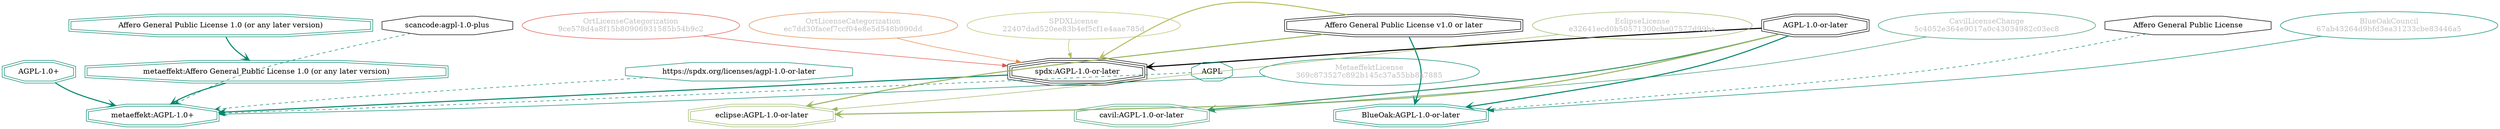 strict digraph {
    node [shape=box];
    graph [splines=curved];
    74 [label="SPDXLicense\n22407dad520ee83b4ef5cf1e4aae785d"
       ,fontcolor=gray
       ,color="#b8bf62"
       ,fillcolor="beige;1"
       ,shape=ellipse];
    75 [label="spdx:AGPL-1.0-or-later"
       ,shape=tripleoctagon];
    76 [label="AGPL-1.0-or-later"
       ,shape=doubleoctagon];
    77 [label="Affero General Public License v1.0 or later"
       ,shape=doubleoctagon];
    9328 [label="Affero General Public License"
         ,shape=octagon];
    9331 [label="BlueOakCouncil\n67ab43264d9bfd3ea31233cbe83446a5"
         ,fontcolor=gray
         ,color="#00876c"
         ,fillcolor="beige;1"
         ,shape=ellipse];
    9332 [label="BlueOak:AGPL-1.0-or-later"
         ,color="#00876c"
         ,shape=doubleoctagon];
    11559 [label="scancode:agpl-1.0-plus"
          ,shape=octagon];
    28576 [label="OrtLicenseCategorization\n9ce578d4a8f15b80906931585b54b9c2"
          ,fontcolor=gray
          ,color="#dc574a"
          ,fillcolor="beige;1"
          ,shape=ellipse];
    35442 [label="OrtLicenseCategorization\nec7dd30facef7ccf04e8e5d548b090dd"
          ,fontcolor=gray
          ,color="#e18745"
          ,fillcolor="beige;1"
          ,shape=ellipse];
    36433 [label="CavilLicenseChange\n5c4052e364e9017a0c43034982c03ec8"
          ,fontcolor=gray
          ,color="#379469"
          ,fillcolor="beige;1"
          ,shape=ellipse];
    36434 [label="cavil:AGPL-1.0-or-later"
          ,color="#379469"
          ,shape=doubleoctagon];
    38985 [label=AGPL
          ,color="#00876c"
          ,shape=octagon];
    38986 [label="MetaeffektLicense\n369c873527c892b145c37a55bb8a7885"
          ,fontcolor=gray
          ,color="#00876c"
          ,fillcolor="beige;1"
          ,shape=ellipse];
    38987 [label="metaeffekt:AGPL-1.0+"
          ,color="#00876c"
          ,shape=doubleoctagon];
    38988 [label="AGPL-1.0+"
          ,color="#00876c"
          ,shape=doubleoctagon];
    38989 [label="metaeffekt:Affero General Public License 1.0 (or any later version)"
          ,color="#00876c"
          ,shape=doubleoctagon];
    38990 [label="Affero General Public License 1.0 (or any later version)"
          ,color="#00876c"
          ,shape=doubleoctagon];
    38991 [label="https://spdx.org/licenses/agpl-1.0-or-later"
          ,color="#00876c"
          ,shape=octagon];
    54448 [label="EclipseLicense\ne32641ecd0b50571300cbe07577d99ba"
          ,fontcolor=gray
          ,color="#98b561"
          ,fillcolor="beige;1"
          ,shape=ellipse];
    54449 [label="eclipse:AGPL-1.0-or-later"
          ,color="#98b561"
          ,shape=doubleoctagon];
    74 -> 75 [weight=0.5
             ,color="#b8bf62"];
    75 -> 38987 [style=bold
                ,arrowhead=vee
                ,weight=0.7
                ,color="#00876c"];
    76 -> 75 [style=bold
             ,arrowhead=vee
             ,weight=0.7];
    76 -> 9332 [style=bold
               ,arrowhead=vee
               ,weight=0.7
               ,color="#00876c"];
    76 -> 36434 [style=bold
                ,arrowhead=vee
                ,weight=0.7
                ,color="#379469"];
    76 -> 36434 [style=bold
                ,arrowhead=vee
                ,weight=0.7
                ,color="#379469"];
    76 -> 54449 [style=bold
                ,arrowhead=vee
                ,weight=0.7
                ,color="#98b561"];
    77 -> 75 [style=bold
             ,arrowhead=vee
             ,weight=0.7
             ,color="#b8bf62"];
    77 -> 9332 [style=bold
               ,arrowhead=vee
               ,weight=0.7
               ,color="#00876c"];
    77 -> 54449 [style=bold
                ,arrowhead=vee
                ,weight=0.7
                ,color="#98b561"];
    9328 -> 9332 [style=dashed
                 ,arrowhead=vee
                 ,weight=0.5
                 ,color="#00876c"];
    9331 -> 9332 [weight=0.5
                 ,color="#00876c"];
    11559 -> 38987 [style=dashed
                   ,arrowhead=vee
                   ,weight=0.5
                   ,color="#00876c"];
    28576 -> 75 [weight=0.5
                ,color="#dc574a"];
    35442 -> 75 [weight=0.5
                ,color="#e18745"];
    36433 -> 36434 [weight=0.5
                   ,color="#379469"];
    38985 -> 38987 [style=dashed
                   ,arrowhead=vee
                   ,weight=0.5
                   ,color="#00876c"];
    38986 -> 38987 [weight=0.5
                   ,color="#00876c"];
    38988 -> 38987 [style=bold
                   ,arrowhead=vee
                   ,weight=0.7
                   ,color="#00876c"];
    38989 -> 38987 [style=bold
                   ,arrowhead=vee
                   ,weight=0.7
                   ,color="#00876c"];
    38990 -> 38989 [style=bold
                   ,arrowhead=vee
                   ,weight=0.7
                   ,color="#00876c"];
    38991 -> 38987 [style=dashed
                   ,arrowhead=vee
                   ,weight=0.5
                   ,color="#00876c"];
    54448 -> 54449 [weight=0.5
                   ,color="#98b561"];
}
